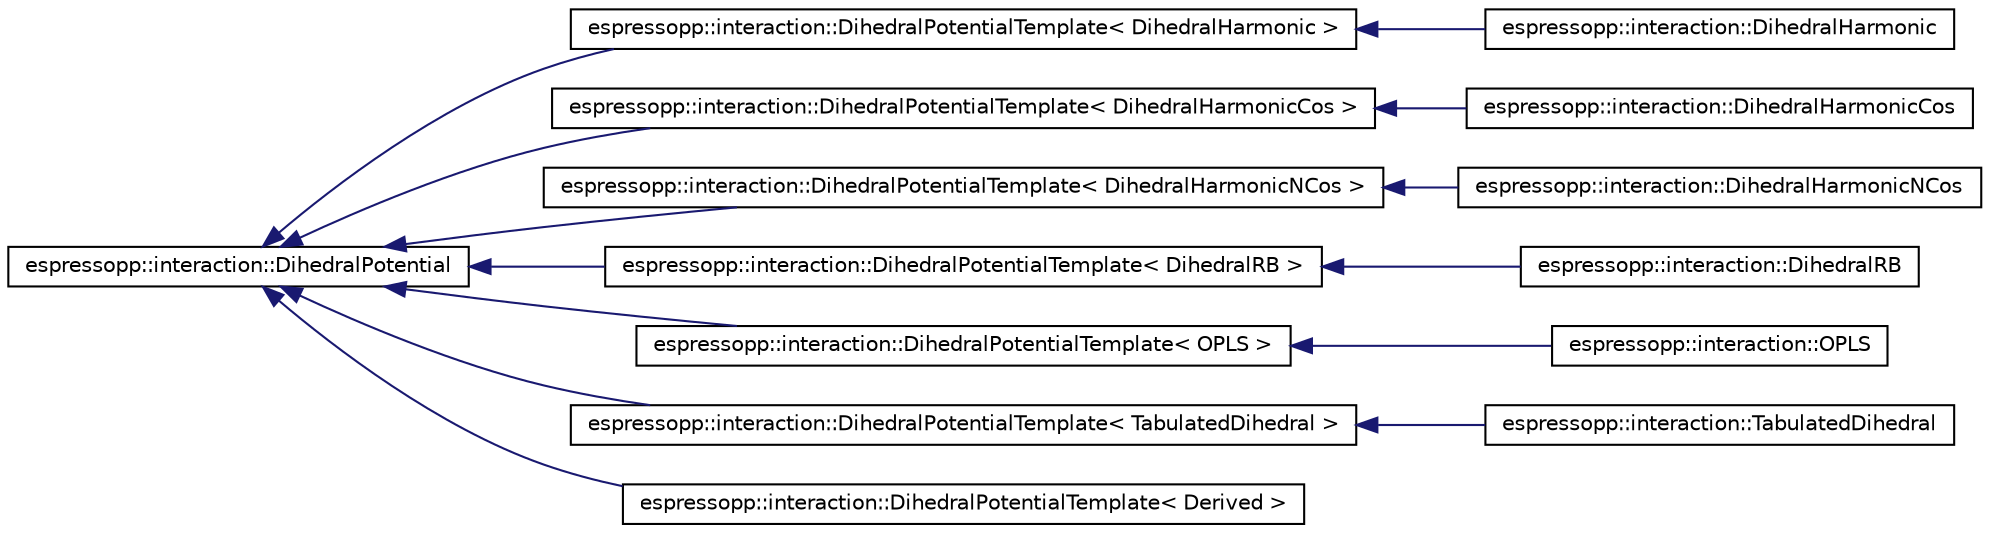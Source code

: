 digraph G
{
  edge [fontname="Helvetica",fontsize="10",labelfontname="Helvetica",labelfontsize="10"];
  node [fontname="Helvetica",fontsize="10",shape=record];
  rankdir="LR";
  Node1 [label="espressopp::interaction::DihedralPotential",height=0.2,width=0.4,color="black", fillcolor="white", style="filled",URL="$classespressopp_1_1interaction_1_1DihedralPotential.html"];
  Node1 -> Node2 [dir="back",color="midnightblue",fontsize="10",style="solid",fontname="Helvetica"];
  Node2 [label="espressopp::interaction::DihedralPotentialTemplate\< DihedralHarmonic \>",height=0.2,width=0.4,color="black", fillcolor="white", style="filled",URL="$classespressopp_1_1interaction_1_1DihedralPotentialTemplate.html"];
  Node2 -> Node3 [dir="back",color="midnightblue",fontsize="10",style="solid",fontname="Helvetica"];
  Node3 [label="espressopp::interaction::DihedralHarmonic",height=0.2,width=0.4,color="black", fillcolor="white", style="filled",URL="$classespressopp_1_1interaction_1_1DihedralHarmonic.html",tooltip="This class provides methods to compute forces and energies of the DihedralHarmonic dihedral potential..."];
  Node1 -> Node4 [dir="back",color="midnightblue",fontsize="10",style="solid",fontname="Helvetica"];
  Node4 [label="espressopp::interaction::DihedralPotentialTemplate\< DihedralHarmonicCos \>",height=0.2,width=0.4,color="black", fillcolor="white", style="filled",URL="$classespressopp_1_1interaction_1_1DihedralPotentialTemplate.html"];
  Node4 -> Node5 [dir="back",color="midnightblue",fontsize="10",style="solid",fontname="Helvetica"];
  Node5 [label="espressopp::interaction::DihedralHarmonicCos",height=0.2,width=0.4,color="black", fillcolor="white", style="filled",URL="$classespressopp_1_1interaction_1_1DihedralHarmonicCos.html",tooltip="This class provides methods to compute forces and energies of the DihedralHarmonicCos dihedral potent..."];
  Node1 -> Node6 [dir="back",color="midnightblue",fontsize="10",style="solid",fontname="Helvetica"];
  Node6 [label="espressopp::interaction::DihedralPotentialTemplate\< DihedralHarmonicNCos \>",height=0.2,width=0.4,color="black", fillcolor="white", style="filled",URL="$classespressopp_1_1interaction_1_1DihedralPotentialTemplate.html"];
  Node6 -> Node7 [dir="back",color="midnightblue",fontsize="10",style="solid",fontname="Helvetica"];
  Node7 [label="espressopp::interaction::DihedralHarmonicNCos",height=0.2,width=0.4,color="black", fillcolor="white", style="filled",URL="$classespressopp_1_1interaction_1_1DihedralHarmonicNCos.html",tooltip="This class provides methods to compute forces and energies of the DihedralHarmonicNCos dihedral poten..."];
  Node1 -> Node8 [dir="back",color="midnightblue",fontsize="10",style="solid",fontname="Helvetica"];
  Node8 [label="espressopp::interaction::DihedralPotentialTemplate\< DihedralRB \>",height=0.2,width=0.4,color="black", fillcolor="white", style="filled",URL="$classespressopp_1_1interaction_1_1DihedralPotentialTemplate.html"];
  Node8 -> Node9 [dir="back",color="midnightblue",fontsize="10",style="solid",fontname="Helvetica"];
  Node9 [label="espressopp::interaction::DihedralRB",height=0.2,width=0.4,color="black", fillcolor="white", style="filled",URL="$classespressopp_1_1interaction_1_1DihedralRB.html",tooltip="This class provides methods to compute forces and energies of the Ryckaert-Bellemans dihedral potenti..."];
  Node1 -> Node10 [dir="back",color="midnightblue",fontsize="10",style="solid",fontname="Helvetica"];
  Node10 [label="espressopp::interaction::DihedralPotentialTemplate\< OPLS \>",height=0.2,width=0.4,color="black", fillcolor="white", style="filled",URL="$classespressopp_1_1interaction_1_1DihedralPotentialTemplate.html"];
  Node10 -> Node11 [dir="back",color="midnightblue",fontsize="10",style="solid",fontname="Helvetica"];
  Node11 [label="espressopp::interaction::OPLS",height=0.2,width=0.4,color="black", fillcolor="white", style="filled",URL="$classespressopp_1_1interaction_1_1OPLS.html",tooltip="This class provides methods to compute forces and energies of the OPLS dihedral potential."];
  Node1 -> Node12 [dir="back",color="midnightblue",fontsize="10",style="solid",fontname="Helvetica"];
  Node12 [label="espressopp::interaction::DihedralPotentialTemplate\< TabulatedDihedral \>",height=0.2,width=0.4,color="black", fillcolor="white", style="filled",URL="$classespressopp_1_1interaction_1_1DihedralPotentialTemplate.html"];
  Node12 -> Node13 [dir="back",color="midnightblue",fontsize="10",style="solid",fontname="Helvetica"];
  Node13 [label="espressopp::interaction::TabulatedDihedral",height=0.2,width=0.4,color="black", fillcolor="white", style="filled",URL="$classespressopp_1_1interaction_1_1TabulatedDihedral.html"];
  Node1 -> Node14 [dir="back",color="midnightblue",fontsize="10",style="solid",fontname="Helvetica"];
  Node14 [label="espressopp::interaction::DihedralPotentialTemplate\< Derived \>",height=0.2,width=0.4,color="black", fillcolor="white", style="filled",URL="$classespressopp_1_1interaction_1_1DihedralPotentialTemplate.html"];
}
